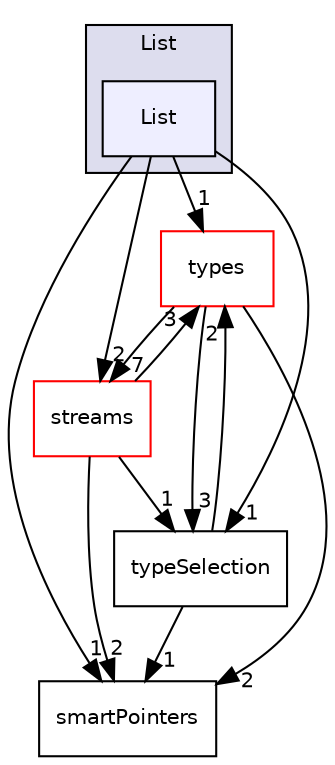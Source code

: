 digraph "src/phasicFlow/containers/List/List" {
  compound=true
  node [ fontsize="10", fontname="Helvetica"];
  edge [ labelfontsize="10", labelfontname="Helvetica"];
  subgraph clusterdir_0188d416f4dc3fe2d73e6709e73f243f {
    graph [ bgcolor="#ddddee", pencolor="black", label="List" fontname="Helvetica", fontsize="10", URL="dir_0188d416f4dc3fe2d73e6709e73f243f.html"]
  dir_54572642b19a45e8c6ab7089112e8146 [shape=box, label="List", style="filled", fillcolor="#eeeeff", pencolor="black", URL="dir_54572642b19a45e8c6ab7089112e8146.html"];
  }
  dir_e8baec020e471dff3bc06b812491e6c5 [shape=box label="types" fillcolor="white" style="filled" color="red" URL="dir_e8baec020e471dff3bc06b812491e6c5.html"];
  dir_40d84a547212027edc83c31468d15508 [shape=box label="smartPointers" URL="dir_40d84a547212027edc83c31468d15508.html"];
  dir_b13948a90891cb8a59f39ab8c50a8102 [shape=box label="streams" fillcolor="white" style="filled" color="red" URL="dir_b13948a90891cb8a59f39ab8c50a8102.html"];
  dir_4419dd78bee2bde1362d842a02bd0463 [shape=box label="typeSelection" URL="dir_4419dd78bee2bde1362d842a02bd0463.html"];
  dir_e8baec020e471dff3bc06b812491e6c5->dir_40d84a547212027edc83c31468d15508 [headlabel="2", labeldistance=1.5 headhref="dir_000175_000130.html"];
  dir_e8baec020e471dff3bc06b812491e6c5->dir_b13948a90891cb8a59f39ab8c50a8102 [headlabel="7", labeldistance=1.5 headhref="dir_000175_000131.html"];
  dir_e8baec020e471dff3bc06b812491e6c5->dir_4419dd78bee2bde1362d842a02bd0463 [headlabel="3", labeldistance=1.5 headhref="dir_000175_000179.html"];
  dir_54572642b19a45e8c6ab7089112e8146->dir_e8baec020e471dff3bc06b812491e6c5 [headlabel="1", labeldistance=1.5 headhref="dir_000090_000175.html"];
  dir_54572642b19a45e8c6ab7089112e8146->dir_40d84a547212027edc83c31468d15508 [headlabel="1", labeldistance=1.5 headhref="dir_000090_000130.html"];
  dir_54572642b19a45e8c6ab7089112e8146->dir_b13948a90891cb8a59f39ab8c50a8102 [headlabel="2", labeldistance=1.5 headhref="dir_000090_000131.html"];
  dir_54572642b19a45e8c6ab7089112e8146->dir_4419dd78bee2bde1362d842a02bd0463 [headlabel="1", labeldistance=1.5 headhref="dir_000090_000179.html"];
  dir_b13948a90891cb8a59f39ab8c50a8102->dir_e8baec020e471dff3bc06b812491e6c5 [headlabel="3", labeldistance=1.5 headhref="dir_000131_000175.html"];
  dir_b13948a90891cb8a59f39ab8c50a8102->dir_40d84a547212027edc83c31468d15508 [headlabel="2", labeldistance=1.5 headhref="dir_000131_000130.html"];
  dir_b13948a90891cb8a59f39ab8c50a8102->dir_4419dd78bee2bde1362d842a02bd0463 [headlabel="1", labeldistance=1.5 headhref="dir_000131_000179.html"];
  dir_4419dd78bee2bde1362d842a02bd0463->dir_e8baec020e471dff3bc06b812491e6c5 [headlabel="2", labeldistance=1.5 headhref="dir_000179_000175.html"];
  dir_4419dd78bee2bde1362d842a02bd0463->dir_40d84a547212027edc83c31468d15508 [headlabel="1", labeldistance=1.5 headhref="dir_000179_000130.html"];
}

